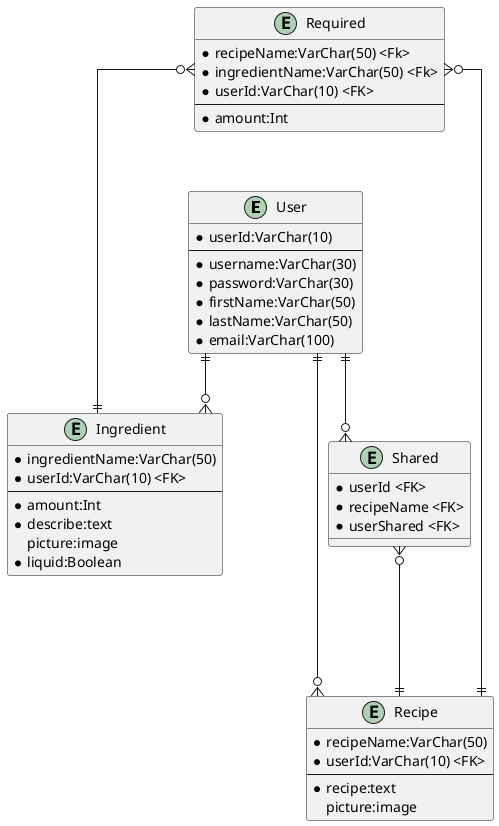 @startuml

skinparam linetype polyline
skinparam linetype ortho

    entity User {
        * userId:VarChar(10)
        --
        * username:VarChar(30)
        * password:VarChar(30)
        * firstName:VarChar(50)
        * lastName:VarChar(50)
        * email:VarChar(100)
    }

    entity Ingredient {
        * ingredientName:VarChar(50)
        * userId:VarChar(10) <FK>
        --
        * amount:Int
        * describe:text
        picture:image
        * liquid:Boolean
    }

    entity Recipe {
        * recipeName:VarChar(50)
        * userId:VarChar(10) <FK>
        --
        * recipe:text
        picture:image
    }

    entity Required {
        * recipeName:VarChar(50) <Fk>
        * ingredientName:VarChar(50) <Fk>
        * userId:VarChar(10) <FK>
        --
        * amount:Int
    }

    entity Shared {
        * userId <FK>
        * recipeName <FK>
        * userShared <FK>
    }

    User ||--o{ Ingredient
    User ||--o{ Recipe
    Required }o---|| Recipe
    Required }o---|| Ingredient
    Shared }o---||Recipe
    User ||--o{Shared

@enduml
